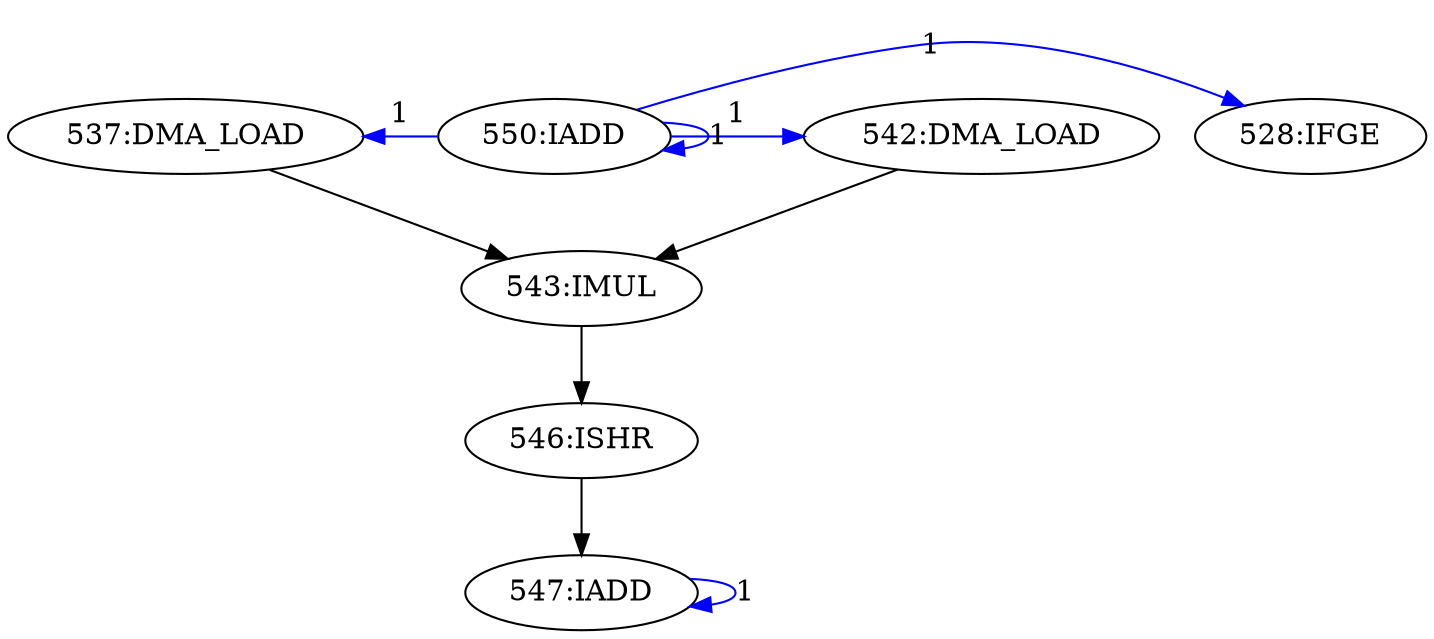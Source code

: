 digraph depgraph {
n0 [label="546:ISHR"];
n1 [label="543:IMUL"];
n1 -> n0;
n2 [label="537:DMA_LOAD"];
n2 -> n1;
n3 [label="542:DMA_LOAD"];
n3 -> n1;
n4 [label="547:IADD"];
n0 -> n4;
n5 [label="550:IADD"];
n5 -> n5 [constraint=false,color=blue,label="1"];
n5 -> n2 [constraint=false,color=blue,label="1"];
n6 [label="528:IFGE"];
n5 -> n6 [constraint=false,color=blue,label="1"];
n5 -> n3 [constraint=false,color=blue,label="1"];
n4 -> n4 [constraint=false,color=blue,label="1"];
}
